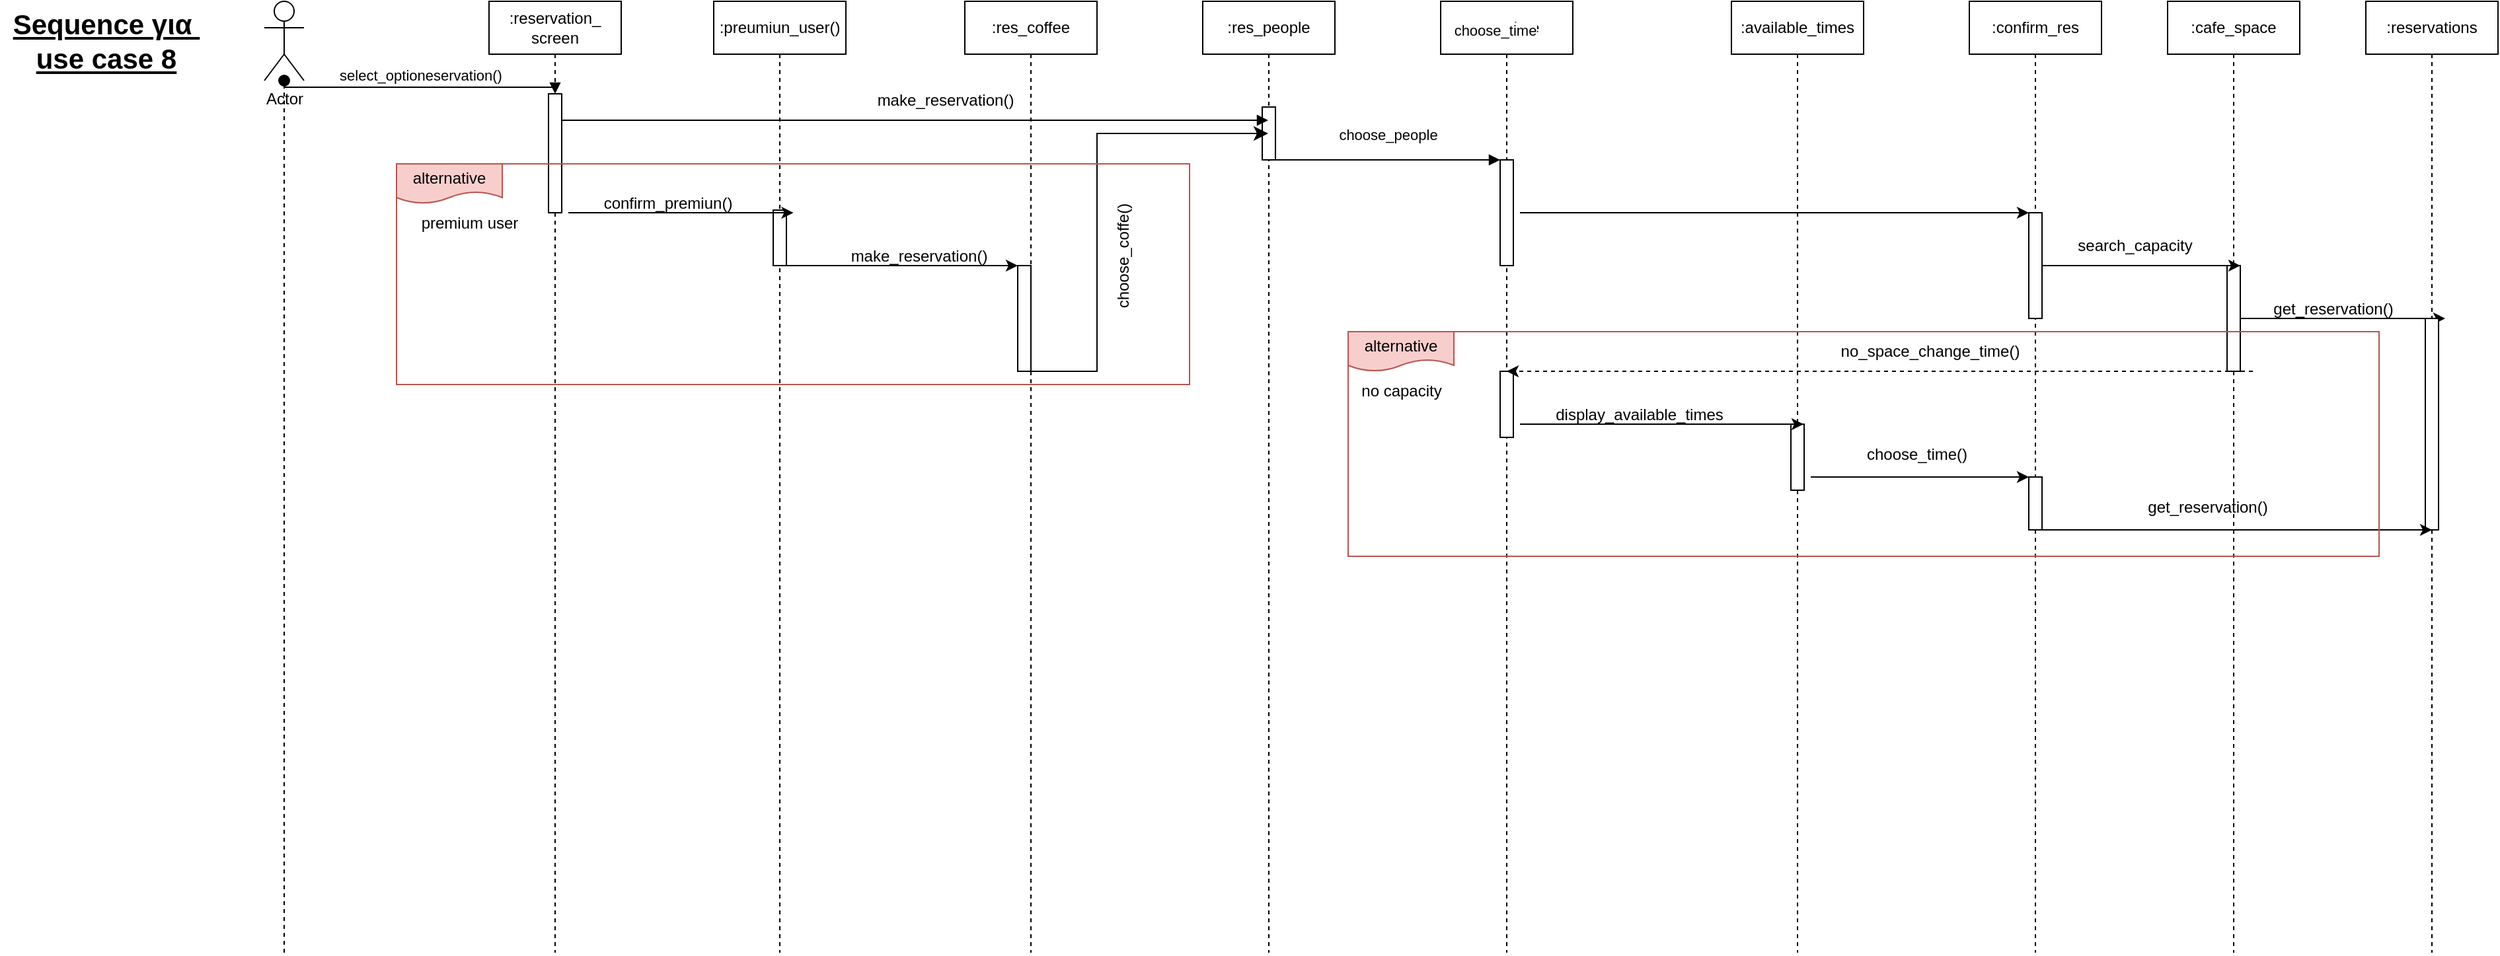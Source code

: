 <mxfile version="24.3.1" type="google">
  <diagram name="Page-1" id="2YBvvXClWsGukQMizWep">
    <mxGraphModel grid="1" page="1" gridSize="10" guides="1" tooltips="1" connect="1" arrows="1" fold="1" pageScale="1" pageWidth="850" pageHeight="1100" math="0" shadow="0">
      <root>
        <mxCell id="0" />
        <mxCell id="1" parent="0" />
        <mxCell id="aM9ryv3xv72pqoxQDRHE-1" value=":reservation_&lt;div&gt;screen&lt;/div&gt;" style="shape=umlLifeline;perimeter=lifelinePerimeter;whiteSpace=wrap;html=1;container=0;dropTarget=0;collapsible=0;recursiveResize=0;outlineConnect=0;portConstraint=eastwest;newEdgeStyle={&quot;edgeStyle&quot;:&quot;elbowEdgeStyle&quot;,&quot;elbow&quot;:&quot;vertical&quot;,&quot;curved&quot;:0,&quot;rounded&quot;:0};" vertex="1" parent="1">
          <mxGeometry x="40" y="40" width="100" height="720" as="geometry" />
        </mxCell>
        <mxCell id="aM9ryv3xv72pqoxQDRHE-2" value="" style="html=1;points=[];perimeter=orthogonalPerimeter;outlineConnect=0;targetShapes=umlLifeline;portConstraint=eastwest;newEdgeStyle={&quot;edgeStyle&quot;:&quot;elbowEdgeStyle&quot;,&quot;elbow&quot;:&quot;vertical&quot;,&quot;curved&quot;:0,&quot;rounded&quot;:0};" vertex="1" parent="aM9ryv3xv72pqoxQDRHE-1">
          <mxGeometry x="45" y="70" width="10" height="90" as="geometry" />
        </mxCell>
        <mxCell id="SGwaekWVeS06OSfVJMev-1" value="Actor" style="shape=umlActor;verticalLabelPosition=bottom;verticalAlign=top;html=1;outlineConnect=0;" vertex="1" parent="1">
          <mxGeometry x="-130" y="40" width="30" height="60" as="geometry" />
        </mxCell>
        <mxCell id="SGwaekWVeS06OSfVJMev-2" value="" style="endArrow=none;dashed=1;html=1;rounded=0;" edge="1" parent="1" target="SGwaekWVeS06OSfVJMev-1">
          <mxGeometry width="50" height="50" relative="1" as="geometry">
            <mxPoint x="-115" y="760" as="sourcePoint" />
            <mxPoint x="-60" y="150" as="targetPoint" />
          </mxGeometry>
        </mxCell>
        <mxCell id="aM9ryv3xv72pqoxQDRHE-3" value="select_optioneservation()" style="html=1;verticalAlign=bottom;startArrow=oval;endArrow=block;startSize=8;edgeStyle=elbowEdgeStyle;elbow=vertical;curved=0;rounded=0;" edge="1" parent="1" source="SGwaekWVeS06OSfVJMev-1" target="aM9ryv3xv72pqoxQDRHE-2">
          <mxGeometry x="0.006" relative="1" as="geometry">
            <mxPoint x="25" y="110" as="sourcePoint" />
            <mxPoint as="offset" />
          </mxGeometry>
        </mxCell>
        <mxCell id="SGwaekWVeS06OSfVJMev-3" value=":res_coffee" style="shape=umlLifeline;perimeter=lifelinePerimeter;whiteSpace=wrap;html=1;container=0;dropTarget=0;collapsible=0;recursiveResize=0;outlineConnect=0;portConstraint=eastwest;newEdgeStyle={&quot;edgeStyle&quot;:&quot;elbowEdgeStyle&quot;,&quot;elbow&quot;:&quot;vertical&quot;,&quot;curved&quot;:0,&quot;rounded&quot;:0};" vertex="1" parent="1">
          <mxGeometry x="400" y="40" width="100" height="720" as="geometry" />
        </mxCell>
        <mxCell id="SGwaekWVeS06OSfVJMev-4" value="" style="html=1;points=[];perimeter=orthogonalPerimeter;outlineConnect=0;targetShapes=umlLifeline;portConstraint=eastwest;newEdgeStyle={&quot;edgeStyle&quot;:&quot;elbowEdgeStyle&quot;,&quot;elbow&quot;:&quot;vertical&quot;,&quot;curved&quot;:0,&quot;rounded&quot;:0};" vertex="1" parent="SGwaekWVeS06OSfVJMev-3">
          <mxGeometry x="40" y="200" width="10" height="80" as="geometry" />
        </mxCell>
        <mxCell id="SGwaekWVeS06OSfVJMev-6" value=":res_people" style="shape=umlLifeline;perimeter=lifelinePerimeter;whiteSpace=wrap;html=1;container=0;dropTarget=0;collapsible=0;recursiveResize=0;outlineConnect=0;portConstraint=eastwest;newEdgeStyle={&quot;edgeStyle&quot;:&quot;elbowEdgeStyle&quot;,&quot;elbow&quot;:&quot;vertical&quot;,&quot;curved&quot;:0,&quot;rounded&quot;:0};" vertex="1" parent="1">
          <mxGeometry x="580" y="40" width="100" height="720" as="geometry" />
        </mxCell>
        <mxCell id="SGwaekWVeS06OSfVJMev-7" value="" style="html=1;points=[];perimeter=orthogonalPerimeter;outlineConnect=0;targetShapes=umlLifeline;portConstraint=eastwest;newEdgeStyle={&quot;edgeStyle&quot;:&quot;elbowEdgeStyle&quot;,&quot;elbow&quot;:&quot;vertical&quot;,&quot;curved&quot;:0,&quot;rounded&quot;:0};" vertex="1" parent="SGwaekWVeS06OSfVJMev-6">
          <mxGeometry x="45" y="80" width="10" height="40" as="geometry" />
        </mxCell>
        <mxCell id="SGwaekWVeS06OSfVJMev-9" value=":res_time" style="shape=umlLifeline;perimeter=lifelinePerimeter;whiteSpace=wrap;html=1;container=0;dropTarget=0;collapsible=0;recursiveResize=0;outlineConnect=0;portConstraint=eastwest;newEdgeStyle={&quot;edgeStyle&quot;:&quot;elbowEdgeStyle&quot;,&quot;elbow&quot;:&quot;vertical&quot;,&quot;curved&quot;:0,&quot;rounded&quot;:0};" vertex="1" parent="1">
          <mxGeometry x="760" y="40" width="100" height="720" as="geometry" />
        </mxCell>
        <mxCell id="SGwaekWVeS06OSfVJMev-10" value="" style="html=1;points=[];perimeter=orthogonalPerimeter;outlineConnect=0;targetShapes=umlLifeline;portConstraint=eastwest;newEdgeStyle={&quot;edgeStyle&quot;:&quot;elbowEdgeStyle&quot;,&quot;elbow&quot;:&quot;vertical&quot;,&quot;curved&quot;:0,&quot;rounded&quot;:0};" vertex="1" parent="SGwaekWVeS06OSfVJMev-9">
          <mxGeometry x="45" y="120" width="10" height="80" as="geometry" />
        </mxCell>
        <mxCell id="SGwaekWVeS06OSfVJMev-35" value="" style="html=1;points=[];perimeter=orthogonalPerimeter;outlineConnect=0;targetShapes=umlLifeline;portConstraint=eastwest;newEdgeStyle={&quot;edgeStyle&quot;:&quot;elbowEdgeStyle&quot;,&quot;elbow&quot;:&quot;vertical&quot;,&quot;curved&quot;:0,&quot;rounded&quot;:0};" vertex="1" parent="SGwaekWVeS06OSfVJMev-9">
          <mxGeometry x="45" y="280" width="10" height="50" as="geometry" />
        </mxCell>
        <mxCell id="SGwaekWVeS06OSfVJMev-12" value=":confirm_res" style="shape=umlLifeline;perimeter=lifelinePerimeter;whiteSpace=wrap;html=1;container=0;dropTarget=0;collapsible=0;recursiveResize=0;outlineConnect=0;portConstraint=eastwest;newEdgeStyle={&quot;edgeStyle&quot;:&quot;elbowEdgeStyle&quot;,&quot;elbow&quot;:&quot;vertical&quot;,&quot;curved&quot;:0,&quot;rounded&quot;:0};" vertex="1" parent="1">
          <mxGeometry x="1160" y="40" width="100" height="720" as="geometry" />
        </mxCell>
        <mxCell id="SGwaekWVeS06OSfVJMev-13" value="" style="html=1;points=[];perimeter=orthogonalPerimeter;outlineConnect=0;targetShapes=umlLifeline;portConstraint=eastwest;newEdgeStyle={&quot;edgeStyle&quot;:&quot;elbowEdgeStyle&quot;,&quot;elbow&quot;:&quot;vertical&quot;,&quot;curved&quot;:0,&quot;rounded&quot;:0};" vertex="1" parent="SGwaekWVeS06OSfVJMev-12">
          <mxGeometry x="45" y="160" width="10" height="80" as="geometry" />
        </mxCell>
        <mxCell id="SGwaekWVeS06OSfVJMev-39" value="" style="html=1;points=[];perimeter=orthogonalPerimeter;outlineConnect=0;targetShapes=umlLifeline;portConstraint=eastwest;newEdgeStyle={&quot;edgeStyle&quot;:&quot;elbowEdgeStyle&quot;,&quot;elbow&quot;:&quot;vertical&quot;,&quot;curved&quot;:0,&quot;rounded&quot;:0};" vertex="1" parent="SGwaekWVeS06OSfVJMev-12">
          <mxGeometry x="45" y="360" width="10" height="40" as="geometry" />
        </mxCell>
        <mxCell id="SGwaekWVeS06OSfVJMev-31" value="" style="edgeStyle=elbowEdgeStyle;rounded=0;orthogonalLoop=1;jettySize=auto;html=1;elbow=vertical;curved=0;" edge="1" parent="1" source="SGwaekWVeS06OSfVJMev-16">
          <mxGeometry relative="1" as="geometry">
            <mxPoint x="1340" y="280" as="sourcePoint" />
            <mxPoint x="1520" y="280" as="targetPoint" />
          </mxGeometry>
        </mxCell>
        <mxCell id="SGwaekWVeS06OSfVJMev-15" value=":cafe_space" style="shape=umlLifeline;perimeter=lifelinePerimeter;whiteSpace=wrap;html=1;container=0;dropTarget=0;collapsible=0;recursiveResize=0;outlineConnect=0;portConstraint=eastwest;newEdgeStyle={&quot;edgeStyle&quot;:&quot;elbowEdgeStyle&quot;,&quot;elbow&quot;:&quot;vertical&quot;,&quot;curved&quot;:0,&quot;rounded&quot;:0};" vertex="1" parent="1">
          <mxGeometry x="1310" y="40" width="100" height="720" as="geometry" />
        </mxCell>
        <mxCell id="SGwaekWVeS06OSfVJMev-16" value="" style="html=1;points=[];perimeter=orthogonalPerimeter;outlineConnect=0;targetShapes=umlLifeline;portConstraint=eastwest;newEdgeStyle={&quot;edgeStyle&quot;:&quot;elbowEdgeStyle&quot;,&quot;elbow&quot;:&quot;vertical&quot;,&quot;curved&quot;:0,&quot;rounded&quot;:0};" vertex="1" parent="SGwaekWVeS06OSfVJMev-15">
          <mxGeometry x="45" y="200" width="10" height="80" as="geometry" />
        </mxCell>
        <mxCell id="SGwaekWVeS06OSfVJMev-18" value="choose_people" style="html=1;verticalAlign=bottom;endArrow=block;edgeStyle=elbowEdgeStyle;elbow=vertical;curved=0;rounded=0;" edge="1" parent="1" source="aM9ryv3xv72pqoxQDRHE-2" target="SGwaekWVeS06OSfVJMev-6">
          <mxGeometry x="1" y="-93" relative="1" as="geometry">
            <mxPoint x="105" y="130" as="sourcePoint" />
            <Array as="points">
              <mxPoint x="190" y="130" />
            </Array>
            <mxPoint x="280" y="290" as="targetPoint" />
            <mxPoint x="90" y="-73" as="offset" />
          </mxGeometry>
        </mxCell>
        <mxCell id="SGwaekWVeS06OSfVJMev-19" value="choose_time" style="html=1;verticalAlign=bottom;endArrow=block;edgeStyle=elbowEdgeStyle;elbow=vertical;curved=0;rounded=0;" edge="1" parent="1" source="SGwaekWVeS06OSfVJMev-6">
          <mxGeometry x="1" y="119" relative="1" as="geometry">
            <mxPoint x="270" y="160" as="sourcePoint" />
            <Array as="points" />
            <mxPoint x="805" y="160" as="targetPoint" />
            <mxPoint x="-4" y="30" as="offset" />
          </mxGeometry>
        </mxCell>
        <mxCell id="SGwaekWVeS06OSfVJMev-20" value="" style="edgeStyle=none;orthogonalLoop=1;jettySize=auto;html=1;rounded=0;" edge="1" parent="1" target="SGwaekWVeS06OSfVJMev-13">
          <mxGeometry width="100" relative="1" as="geometry">
            <mxPoint x="820" y="200" as="sourcePoint" />
            <mxPoint x="920" y="200" as="targetPoint" />
            <Array as="points" />
          </mxGeometry>
        </mxCell>
        <mxCell id="SGwaekWVeS06OSfVJMev-21" value="search_capacity" style="text;html=1;align=center;verticalAlign=middle;resizable=0;points=[];autosize=1;strokeColor=none;fillColor=none;" vertex="1" parent="1">
          <mxGeometry x="1230" y="210" width="110" height="30" as="geometry" />
        </mxCell>
        <mxCell id="SGwaekWVeS06OSfVJMev-22" value="" style="edgeStyle=none;orthogonalLoop=1;jettySize=auto;html=1;rounded=0;" edge="1" parent="1" source="SGwaekWVeS06OSfVJMev-13">
          <mxGeometry width="100" relative="1" as="geometry">
            <mxPoint x="1230" y="240" as="sourcePoint" />
            <mxPoint x="1365" y="240" as="targetPoint" />
            <Array as="points" />
          </mxGeometry>
        </mxCell>
        <mxCell id="SGwaekWVeS06OSfVJMev-25" value="" style="edgeStyle=none;orthogonalLoop=1;jettySize=auto;html=1;rounded=0;dashed=1;" edge="1" parent="1" target="SGwaekWVeS06OSfVJMev-9">
          <mxGeometry width="100" relative="1" as="geometry">
            <mxPoint x="1374.5" y="320" as="sourcePoint" />
            <mxPoint x="1050" y="320" as="targetPoint" />
            <Array as="points">
              <mxPoint x="1295" y="320" />
            </Array>
          </mxGeometry>
        </mxCell>
        <mxCell id="SGwaekWVeS06OSfVJMev-26" value="no_space_change_time()" style="text;html=1;align=center;verticalAlign=middle;resizable=0;points=[];autosize=1;strokeColor=none;fillColor=none;" vertex="1" parent="1">
          <mxGeometry x="1050" y="290" width="160" height="30" as="geometry" />
        </mxCell>
        <mxCell id="SGwaekWVeS06OSfVJMev-28" value="make_reservation()" style="text;html=1;align=center;verticalAlign=middle;resizable=0;points=[];autosize=1;strokeColor=none;fillColor=none;" vertex="1" parent="1">
          <mxGeometry x="320" y="100" width="130" height="30" as="geometry" />
        </mxCell>
        <mxCell id="SGwaekWVeS06OSfVJMev-29" value=":reservations" style="shape=umlLifeline;perimeter=lifelinePerimeter;whiteSpace=wrap;html=1;container=0;dropTarget=0;collapsible=0;recursiveResize=0;outlineConnect=0;portConstraint=eastwest;newEdgeStyle={&quot;edgeStyle&quot;:&quot;elbowEdgeStyle&quot;,&quot;elbow&quot;:&quot;vertical&quot;,&quot;curved&quot;:0,&quot;rounded&quot;:0};" vertex="1" parent="1">
          <mxGeometry x="1460" y="40" width="100" height="720" as="geometry" />
        </mxCell>
        <mxCell id="SGwaekWVeS06OSfVJMev-30" value="" style="html=1;points=[];perimeter=orthogonalPerimeter;outlineConnect=0;targetShapes=umlLifeline;portConstraint=eastwest;newEdgeStyle={&quot;edgeStyle&quot;:&quot;elbowEdgeStyle&quot;,&quot;elbow&quot;:&quot;vertical&quot;,&quot;curved&quot;:0,&quot;rounded&quot;:0};" vertex="1" parent="SGwaekWVeS06OSfVJMev-29">
          <mxGeometry x="45" y="240" width="10" height="160" as="geometry" />
        </mxCell>
        <mxCell id="SGwaekWVeS06OSfVJMev-32" value="get_reservation()" style="text;html=1;align=center;verticalAlign=middle;resizable=0;points=[];autosize=1;strokeColor=none;fillColor=none;" vertex="1" parent="1">
          <mxGeometry x="1380" y="258" width="110" height="30" as="geometry" />
        </mxCell>
        <mxCell id="SGwaekWVeS06OSfVJMev-34" value=":available_times" style="shape=umlLifeline;perimeter=lifelinePerimeter;whiteSpace=wrap;html=1;container=0;dropTarget=0;collapsible=0;recursiveResize=0;outlineConnect=0;portConstraint=eastwest;newEdgeStyle={&quot;edgeStyle&quot;:&quot;elbowEdgeStyle&quot;,&quot;elbow&quot;:&quot;vertical&quot;,&quot;curved&quot;:0,&quot;rounded&quot;:0};" vertex="1" parent="1">
          <mxGeometry x="980" y="40" width="100" height="720" as="geometry" />
        </mxCell>
        <mxCell id="SGwaekWVeS06OSfVJMev-37" value="" style="html=1;points=[];perimeter=orthogonalPerimeter;outlineConnect=0;targetShapes=umlLifeline;portConstraint=eastwest;newEdgeStyle={&quot;edgeStyle&quot;:&quot;elbowEdgeStyle&quot;,&quot;elbow&quot;:&quot;vertical&quot;,&quot;curved&quot;:0,&quot;rounded&quot;:0};" vertex="1" parent="SGwaekWVeS06OSfVJMev-34">
          <mxGeometry x="45" y="320" width="10" height="50" as="geometry" />
        </mxCell>
        <mxCell id="SGwaekWVeS06OSfVJMev-36" value="" style="edgeStyle=none;orthogonalLoop=1;jettySize=auto;html=1;rounded=0;" edge="1" parent="1">
          <mxGeometry width="100" relative="1" as="geometry">
            <mxPoint x="820" y="360" as="sourcePoint" />
            <mxPoint x="1034.5" y="360" as="targetPoint" />
            <Array as="points" />
          </mxGeometry>
        </mxCell>
        <mxCell id="SGwaekWVeS06OSfVJMev-38" value="display_available_times" style="text;html=1;align=center;verticalAlign=middle;resizable=0;points=[];autosize=1;strokeColor=none;fillColor=none;" vertex="1" parent="1">
          <mxGeometry x="835" y="338" width="150" height="30" as="geometry" />
        </mxCell>
        <mxCell id="SGwaekWVeS06OSfVJMev-40" value="" style="edgeStyle=none;orthogonalLoop=1;jettySize=auto;html=1;rounded=0;" edge="1" parent="1" target="SGwaekWVeS06OSfVJMev-39">
          <mxGeometry width="100" relative="1" as="geometry">
            <mxPoint x="1040" y="400" as="sourcePoint" />
            <mxPoint x="1140" y="400" as="targetPoint" />
            <Array as="points" />
          </mxGeometry>
        </mxCell>
        <mxCell id="SGwaekWVeS06OSfVJMev-41" value="choose_time()" style="text;html=1;align=center;verticalAlign=middle;resizable=0;points=[];autosize=1;strokeColor=none;fillColor=none;" vertex="1" parent="1">
          <mxGeometry x="1070" y="368" width="100" height="30" as="geometry" />
        </mxCell>
        <mxCell id="SGwaekWVeS06OSfVJMev-42" value="" style="edgeStyle=none;orthogonalLoop=1;jettySize=auto;html=1;rounded=0;" edge="1" parent="1">
          <mxGeometry width="100" relative="1" as="geometry">
            <mxPoint x="1210" y="440" as="sourcePoint" />
            <mxPoint x="1510" y="440" as="targetPoint" />
            <Array as="points" />
          </mxGeometry>
        </mxCell>
        <mxCell id="SGwaekWVeS06OSfVJMev-43" value="get_reservation()" style="text;html=1;align=center;verticalAlign=middle;resizable=0;points=[];autosize=1;strokeColor=none;fillColor=none;" vertex="1" parent="1">
          <mxGeometry x="1285" y="408" width="110" height="30" as="geometry" />
        </mxCell>
        <mxCell id="SGwaekWVeS06OSfVJMev-44" value="" style="rounded=0;whiteSpace=wrap;html=1;fillColor=none;strokeColor=#B85450;" vertex="1" parent="1">
          <mxGeometry x="690" y="290" width="780" height="170" as="geometry" />
        </mxCell>
        <mxCell id="SGwaekWVeS06OSfVJMev-45" value="alternative" style="shape=document;whiteSpace=wrap;html=1;boundedLbl=1;fillColor=#f8cecc;strokeColor=#b85450;" vertex="1" parent="1">
          <mxGeometry x="690" y="290" width="80" height="30" as="geometry" />
        </mxCell>
        <mxCell id="SGwaekWVeS06OSfVJMev-46" value="no capacity" style="text;html=1;align=center;verticalAlign=middle;resizable=0;points=[];autosize=1;strokeColor=none;fillColor=none;" vertex="1" parent="1">
          <mxGeometry x="690" y="320" width="80" height="30" as="geometry" />
        </mxCell>
        <mxCell id="SGwaekWVeS06OSfVJMev-47" value=":preumiun_user()" style="shape=umlLifeline;perimeter=lifelinePerimeter;whiteSpace=wrap;html=1;container=0;dropTarget=0;collapsible=0;recursiveResize=0;outlineConnect=0;portConstraint=eastwest;newEdgeStyle={&quot;edgeStyle&quot;:&quot;elbowEdgeStyle&quot;,&quot;elbow&quot;:&quot;vertical&quot;,&quot;curved&quot;:0,&quot;rounded&quot;:0};" vertex="1" parent="1">
          <mxGeometry x="210" y="40" width="100" height="720" as="geometry" />
        </mxCell>
        <mxCell id="SGwaekWVeS06OSfVJMev-48" value="" style="html=1;points=[];perimeter=orthogonalPerimeter;outlineConnect=0;targetShapes=umlLifeline;portConstraint=eastwest;newEdgeStyle={&quot;edgeStyle&quot;:&quot;elbowEdgeStyle&quot;,&quot;elbow&quot;:&quot;vertical&quot;,&quot;curved&quot;:0,&quot;rounded&quot;:0};" vertex="1" parent="SGwaekWVeS06OSfVJMev-47">
          <mxGeometry x="45" y="158" width="10" height="42" as="geometry" />
        </mxCell>
        <mxCell id="SGwaekWVeS06OSfVJMev-49" value="" style="edgeStyle=none;orthogonalLoop=1;jettySize=auto;html=1;rounded=0;" edge="1" parent="1">
          <mxGeometry width="100" relative="1" as="geometry">
            <mxPoint x="100" y="200" as="sourcePoint" />
            <mxPoint x="270.25" y="200" as="targetPoint" />
            <Array as="points" />
          </mxGeometry>
        </mxCell>
        <mxCell id="SGwaekWVeS06OSfVJMev-50" value="confirm_premiun()" style="text;html=1;align=center;verticalAlign=middle;resizable=0;points=[];autosize=1;strokeColor=none;fillColor=none;" vertex="1" parent="1">
          <mxGeometry x="115" y="178" width="120" height="30" as="geometry" />
        </mxCell>
        <mxCell id="SGwaekWVeS06OSfVJMev-51" value="" style="edgeStyle=none;orthogonalLoop=1;jettySize=auto;html=1;rounded=0;" edge="1" parent="1" target="SGwaekWVeS06OSfVJMev-4">
          <mxGeometry width="100" relative="1" as="geometry">
            <mxPoint x="260" y="240" as="sourcePoint" />
            <mxPoint x="360" y="240" as="targetPoint" />
            <Array as="points" />
          </mxGeometry>
        </mxCell>
        <mxCell id="SGwaekWVeS06OSfVJMev-52" value="make_reservation()" style="text;html=1;align=center;verticalAlign=middle;resizable=0;points=[];autosize=1;strokeColor=none;fillColor=none;" vertex="1" parent="1">
          <mxGeometry x="300" y="218" width="130" height="30" as="geometry" />
        </mxCell>
        <mxCell id="SGwaekWVeS06OSfVJMev-53" value="" style="edgeStyle=segmentEdgeStyle;endArrow=classic;html=1;curved=0;rounded=0;endSize=8;startSize=8;sourcePerimeterSpacing=0;targetPerimeterSpacing=0;" edge="1" parent="1" target="SGwaekWVeS06OSfVJMev-6">
          <mxGeometry width="100" relative="1" as="geometry">
            <mxPoint x="440" y="320" as="sourcePoint" />
            <mxPoint x="570" y="140" as="targetPoint" />
            <Array as="points">
              <mxPoint x="500" y="320" />
              <mxPoint x="500" y="140" />
            </Array>
          </mxGeometry>
        </mxCell>
        <mxCell id="SGwaekWVeS06OSfVJMev-54" value="choose_coffe()" style="text;html=1;align=center;verticalAlign=middle;resizable=0;points=[];autosize=1;strokeColor=none;fillColor=none;rotation=-90;" vertex="1" parent="1">
          <mxGeometry x="470" y="218" width="100" height="30" as="geometry" />
        </mxCell>
        <mxCell id="SGwaekWVeS06OSfVJMev-55" value="" style="whiteSpace=wrap;html=1;fillColor=none;strokeColor=#B85450;" vertex="1" parent="1">
          <mxGeometry x="-30" y="163" width="600" height="167" as="geometry" />
        </mxCell>
        <mxCell id="SGwaekWVeS06OSfVJMev-56" value="alternative" style="shape=document;whiteSpace=wrap;html=1;boundedLbl=1;fillColor=#f8cecc;strokeColor=#b85450;" vertex="1" parent="1">
          <mxGeometry x="-30" y="163" width="80" height="30" as="geometry" />
        </mxCell>
        <mxCell id="SGwaekWVeS06OSfVJMev-57" value="premium user" style="text;html=1;align=center;verticalAlign=middle;resizable=0;points=[];autosize=1;strokeColor=none;fillColor=none;" vertex="1" parent="1">
          <mxGeometry x="-25" y="193" width="100" height="30" as="geometry" />
        </mxCell>
        <mxCell id="gM-HvNNAsp5teQx7tFu7-1" value="&lt;font style=&quot;font-size: 21px;&quot;&gt;&lt;u&gt;&lt;b&gt;Sequence για&amp;nbsp;&lt;/b&gt;&lt;/u&gt;&lt;/font&gt;&lt;div style=&quot;font-size: 21px;&quot;&gt;&lt;font style=&quot;font-size: 21px;&quot;&gt;&lt;u&gt;&lt;b&gt;use case 8&lt;/b&gt;&lt;/u&gt;&lt;/font&gt;&lt;/div&gt;" style="text;html=1;align=center;verticalAlign=middle;resizable=0;points=[];autosize=1;strokeColor=none;fillColor=none;" vertex="1" parent="1">
          <mxGeometry x="-330" y="40" width="160" height="60" as="geometry" />
        </mxCell>
      </root>
    </mxGraphModel>
  </diagram>
</mxfile>
